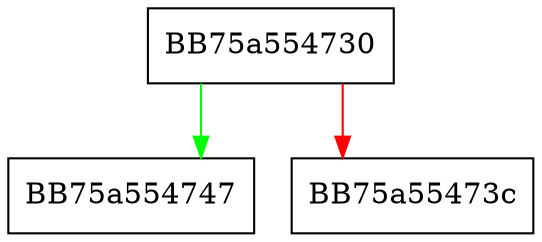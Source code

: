 digraph SendToRawWriteHandler {
  node [shape="box"];
  graph [splines=ortho];
  BB75a554730 -> BB75a554747 [color="green"];
  BB75a554730 -> BB75a55473c [color="red"];
}